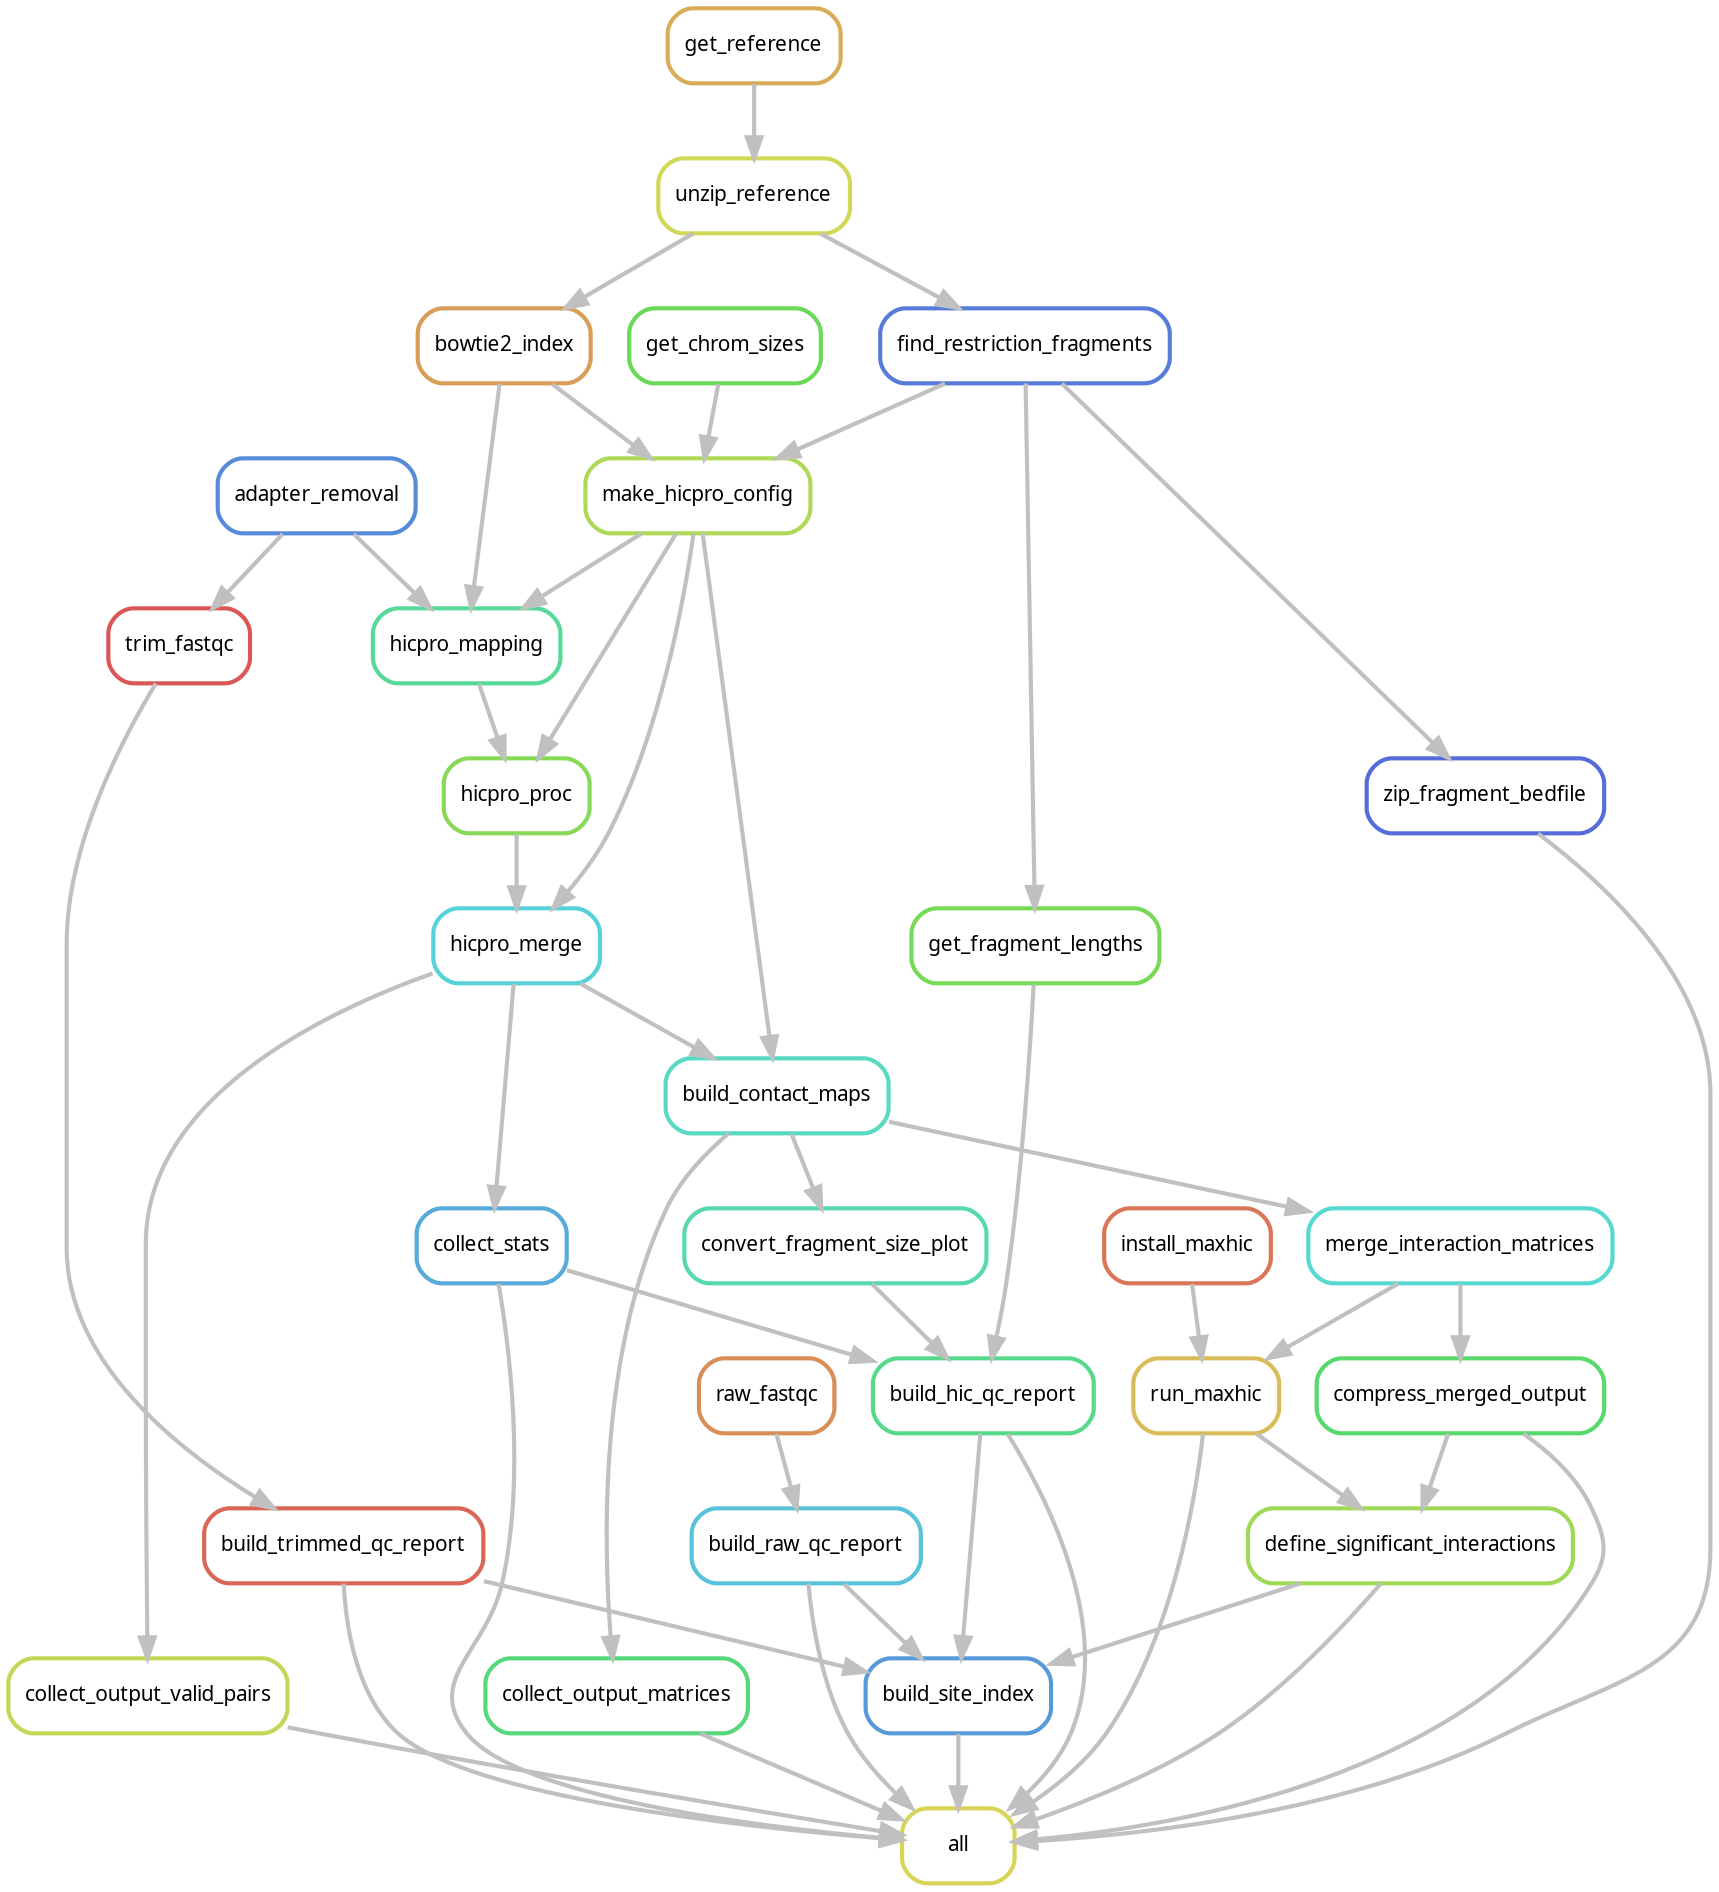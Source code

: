 digraph snakemake_dag {
    graph[bgcolor=white, margin=0];
    node[shape=box, style=rounded, fontname=sans,                 fontsize=10, penwidth=2];
    edge[penwidth=2, color=grey];
	0[label = "all", color = "0.16 0.6 0.85", style="rounded"];
	1[label = "zip_fragment_bedfile", color = "0.64 0.6 0.85", style="rounded"];
	2[label = "find_restriction_fragments", color = "0.62 0.6 0.85", style="rounded"];
	3[label = "unzip_reference", color = "0.18 0.6 0.85", style="rounded"];
	4[label = "get_reference", color = "0.11 0.6 0.85", style="rounded"];
	5[label = "compress_merged_output", color = "0.36 0.6 0.85", style="rounded"];
	6[label = "merge_interaction_matrices", color = "0.49 0.6 0.85", style="rounded"];
	7[label = "build_contact_maps", color = "0.47 0.6 0.85", style="rounded"];
	8[label = "make_hicpro_config", color = "0.22 0.6 0.85", style="rounded"];
	9[label = "bowtie2_index", color = "0.09 0.6 0.85", style="rounded"];
	10[label = "get_chrom_sizes", color = "0.31 0.6 0.85", style="rounded"];
	11[label = "hicpro_merge", color = "0.51 0.6 0.85", style="rounded"];
	12[label = "hicpro_proc", color = "0.27 0.6 0.85", style="rounded"];
	13[label = "hicpro_mapping", color = "0.42 0.6 0.85", style="rounded"];
	14[label = "adapter_removal", color = "0.60 0.6 0.85", style="rounded"];
	15[label = "collect_output_valid_pairs", color = "0.20 0.6 0.85", style="rounded"];
	16[label = "collect_output_matrices", color = "0.38 0.6 0.85", style="rounded"];
	17[label = "collect_stats", color = "0.56 0.6 0.85", style="rounded"];
	18[label = "run_maxhic", color = "0.13 0.6 0.85", style="rounded"];
	19[label = "install_maxhic", color = "0.04 0.6 0.85", style="rounded"];
	20[label = "build_site_index", color = "0.58 0.6 0.85", style="rounded"];
	21[label = "build_raw_qc_report", color = "0.53 0.6 0.85", style="rounded"];
	22[label = "raw_fastqc", color = "0.07 0.6 0.85", style="rounded"];
	23[label = "build_trimmed_qc_report", color = "0.02 0.6 0.85", style="rounded"];
	24[label = "trim_fastqc", color = "0.00 0.6 0.85", style="rounded"];
	25[label = "build_hic_qc_report", color = "0.40 0.6 0.85", style="rounded"];
	26[label = "get_fragment_lengths", color = "0.29 0.6 0.85", style="rounded"];
	27[label = "convert_fragment_size_plot", color = "0.44 0.6 0.85", style="rounded"];
	28[label = "define_significant_interactions", color = "0.24 0.6 0.85", style="rounded"];
	23 -> 0
	21 -> 0
	5 -> 0
	15 -> 0
	17 -> 0
	16 -> 0
	20 -> 0
	25 -> 0
	28 -> 0
	18 -> 0
	1 -> 0
	2 -> 1
	3 -> 2
	4 -> 3
	6 -> 5
	7 -> 6
	11 -> 7
	8 -> 7
	10 -> 8
	2 -> 8
	9 -> 8
	3 -> 9
	8 -> 11
	12 -> 11
	13 -> 12
	8 -> 12
	9 -> 13
	8 -> 13
	14 -> 13
	11 -> 15
	7 -> 16
	11 -> 17
	6 -> 18
	19 -> 18
	23 -> 20
	28 -> 20
	25 -> 20
	21 -> 20
	22 -> 21
	24 -> 23
	14 -> 24
	17 -> 25
	27 -> 25
	26 -> 25
	2 -> 26
	7 -> 27
	18 -> 28
	5 -> 28
}            
